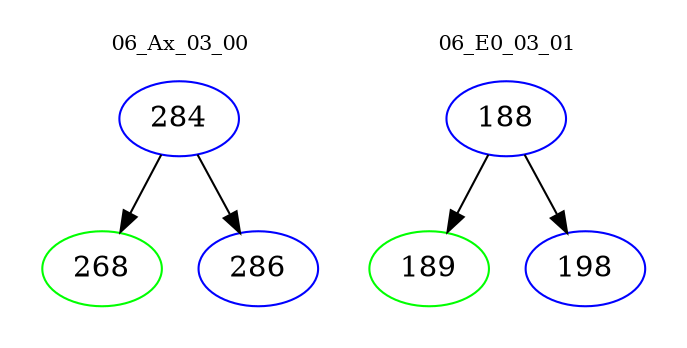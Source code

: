 digraph{
subgraph cluster_0 {
color = white
label = "06_Ax_03_00";
fontsize=10;
T0_284 [label="284", color="blue"]
T0_284 -> T0_268 [color="black"]
T0_268 [label="268", color="green"]
T0_284 -> T0_286 [color="black"]
T0_286 [label="286", color="blue"]
}
subgraph cluster_1 {
color = white
label = "06_E0_03_01";
fontsize=10;
T1_188 [label="188", color="blue"]
T1_188 -> T1_189 [color="black"]
T1_189 [label="189", color="green"]
T1_188 -> T1_198 [color="black"]
T1_198 [label="198", color="blue"]
}
}
